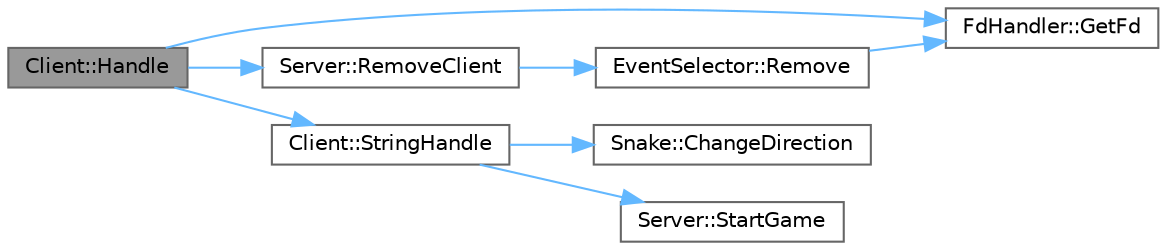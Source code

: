 digraph "Client::Handle"
{
 // LATEX_PDF_SIZE
  bgcolor="transparent";
  edge [fontname=Helvetica,fontsize=10,labelfontname=Helvetica,labelfontsize=10];
  node [fontname=Helvetica,fontsize=10,shape=box,height=0.2,width=0.4];
  rankdir="LR";
  Node1 [id="Node000001",label="Client::Handle",height=0.2,width=0.4,color="gray40", fillcolor="grey60", style="filled", fontcolor="black",tooltip="Абстрактный метод для обработки событий."];
  Node1 -> Node2 [id="edge1_Node000001_Node000002",color="steelblue1",style="solid",tooltip=" "];
  Node2 [id="Node000002",label="FdHandler::GetFd",height=0.2,width=0.4,color="grey40", fillcolor="white", style="filled",URL="$class_fd_handler.html#a99ab037a5e79aa296fc4c4752f4a368a",tooltip="Получает дескриптор файла."];
  Node1 -> Node3 [id="edge2_Node000001_Node000003",color="steelblue1",style="solid",tooltip=" "];
  Node3 [id="Node000003",label="Server::RemoveClient",height=0.2,width=0.4,color="grey40", fillcolor="white", style="filled",URL="$class_server.html#ab3e95f363c640b977ea7b7933063f0f1",tooltip="Удаляет клиента из списка."];
  Node3 -> Node4 [id="edge3_Node000003_Node000004",color="steelblue1",style="solid",tooltip=" "];
  Node4 [id="Node000004",label="EventSelector::Remove",height=0.2,width=0.4,color="grey40", fillcolor="white", style="filled",URL="$class_event_selector.html#af19b17fc68f47b35d52d3e9585e1308a",tooltip="Удаляет дескриптор файла из массива."];
  Node4 -> Node2 [id="edge4_Node000004_Node000002",color="steelblue1",style="solid",tooltip=" "];
  Node1 -> Node5 [id="edge5_Node000001_Node000005",color="steelblue1",style="solid",tooltip=" "];
  Node5 [id="Node000005",label="Client::StringHandle",height=0.2,width=0.4,color="grey40", fillcolor="white", style="filled",URL="$class_client.html#a9bebff23860caf03faf7589923e13cd1",tooltip="Обрабатывает строку, полученную от клиента."];
  Node5 -> Node6 [id="edge6_Node000005_Node000006",color="steelblue1",style="solid",tooltip=" "];
  Node6 [id="Node000006",label="Snake::ChangeDirection",height=0.2,width=0.4,color="grey40", fillcolor="white", style="filled",URL="$class_snake.html#ab4171e8ccbfab748eef9e3b4d7d8ea17",tooltip="Изменяет направление движения змеи."];
  Node5 -> Node7 [id="edge7_Node000005_Node000007",color="steelblue1",style="solid",tooltip=" "];
  Node7 [id="Node000007",label="Server::StartGame",height=0.2,width=0.4,color="grey40", fillcolor="white", style="filled",URL="$class_server.html#afe6c13a6d4c5b5d2a2fb9f4a750a16ba",tooltip="Начинает игру."];
}
